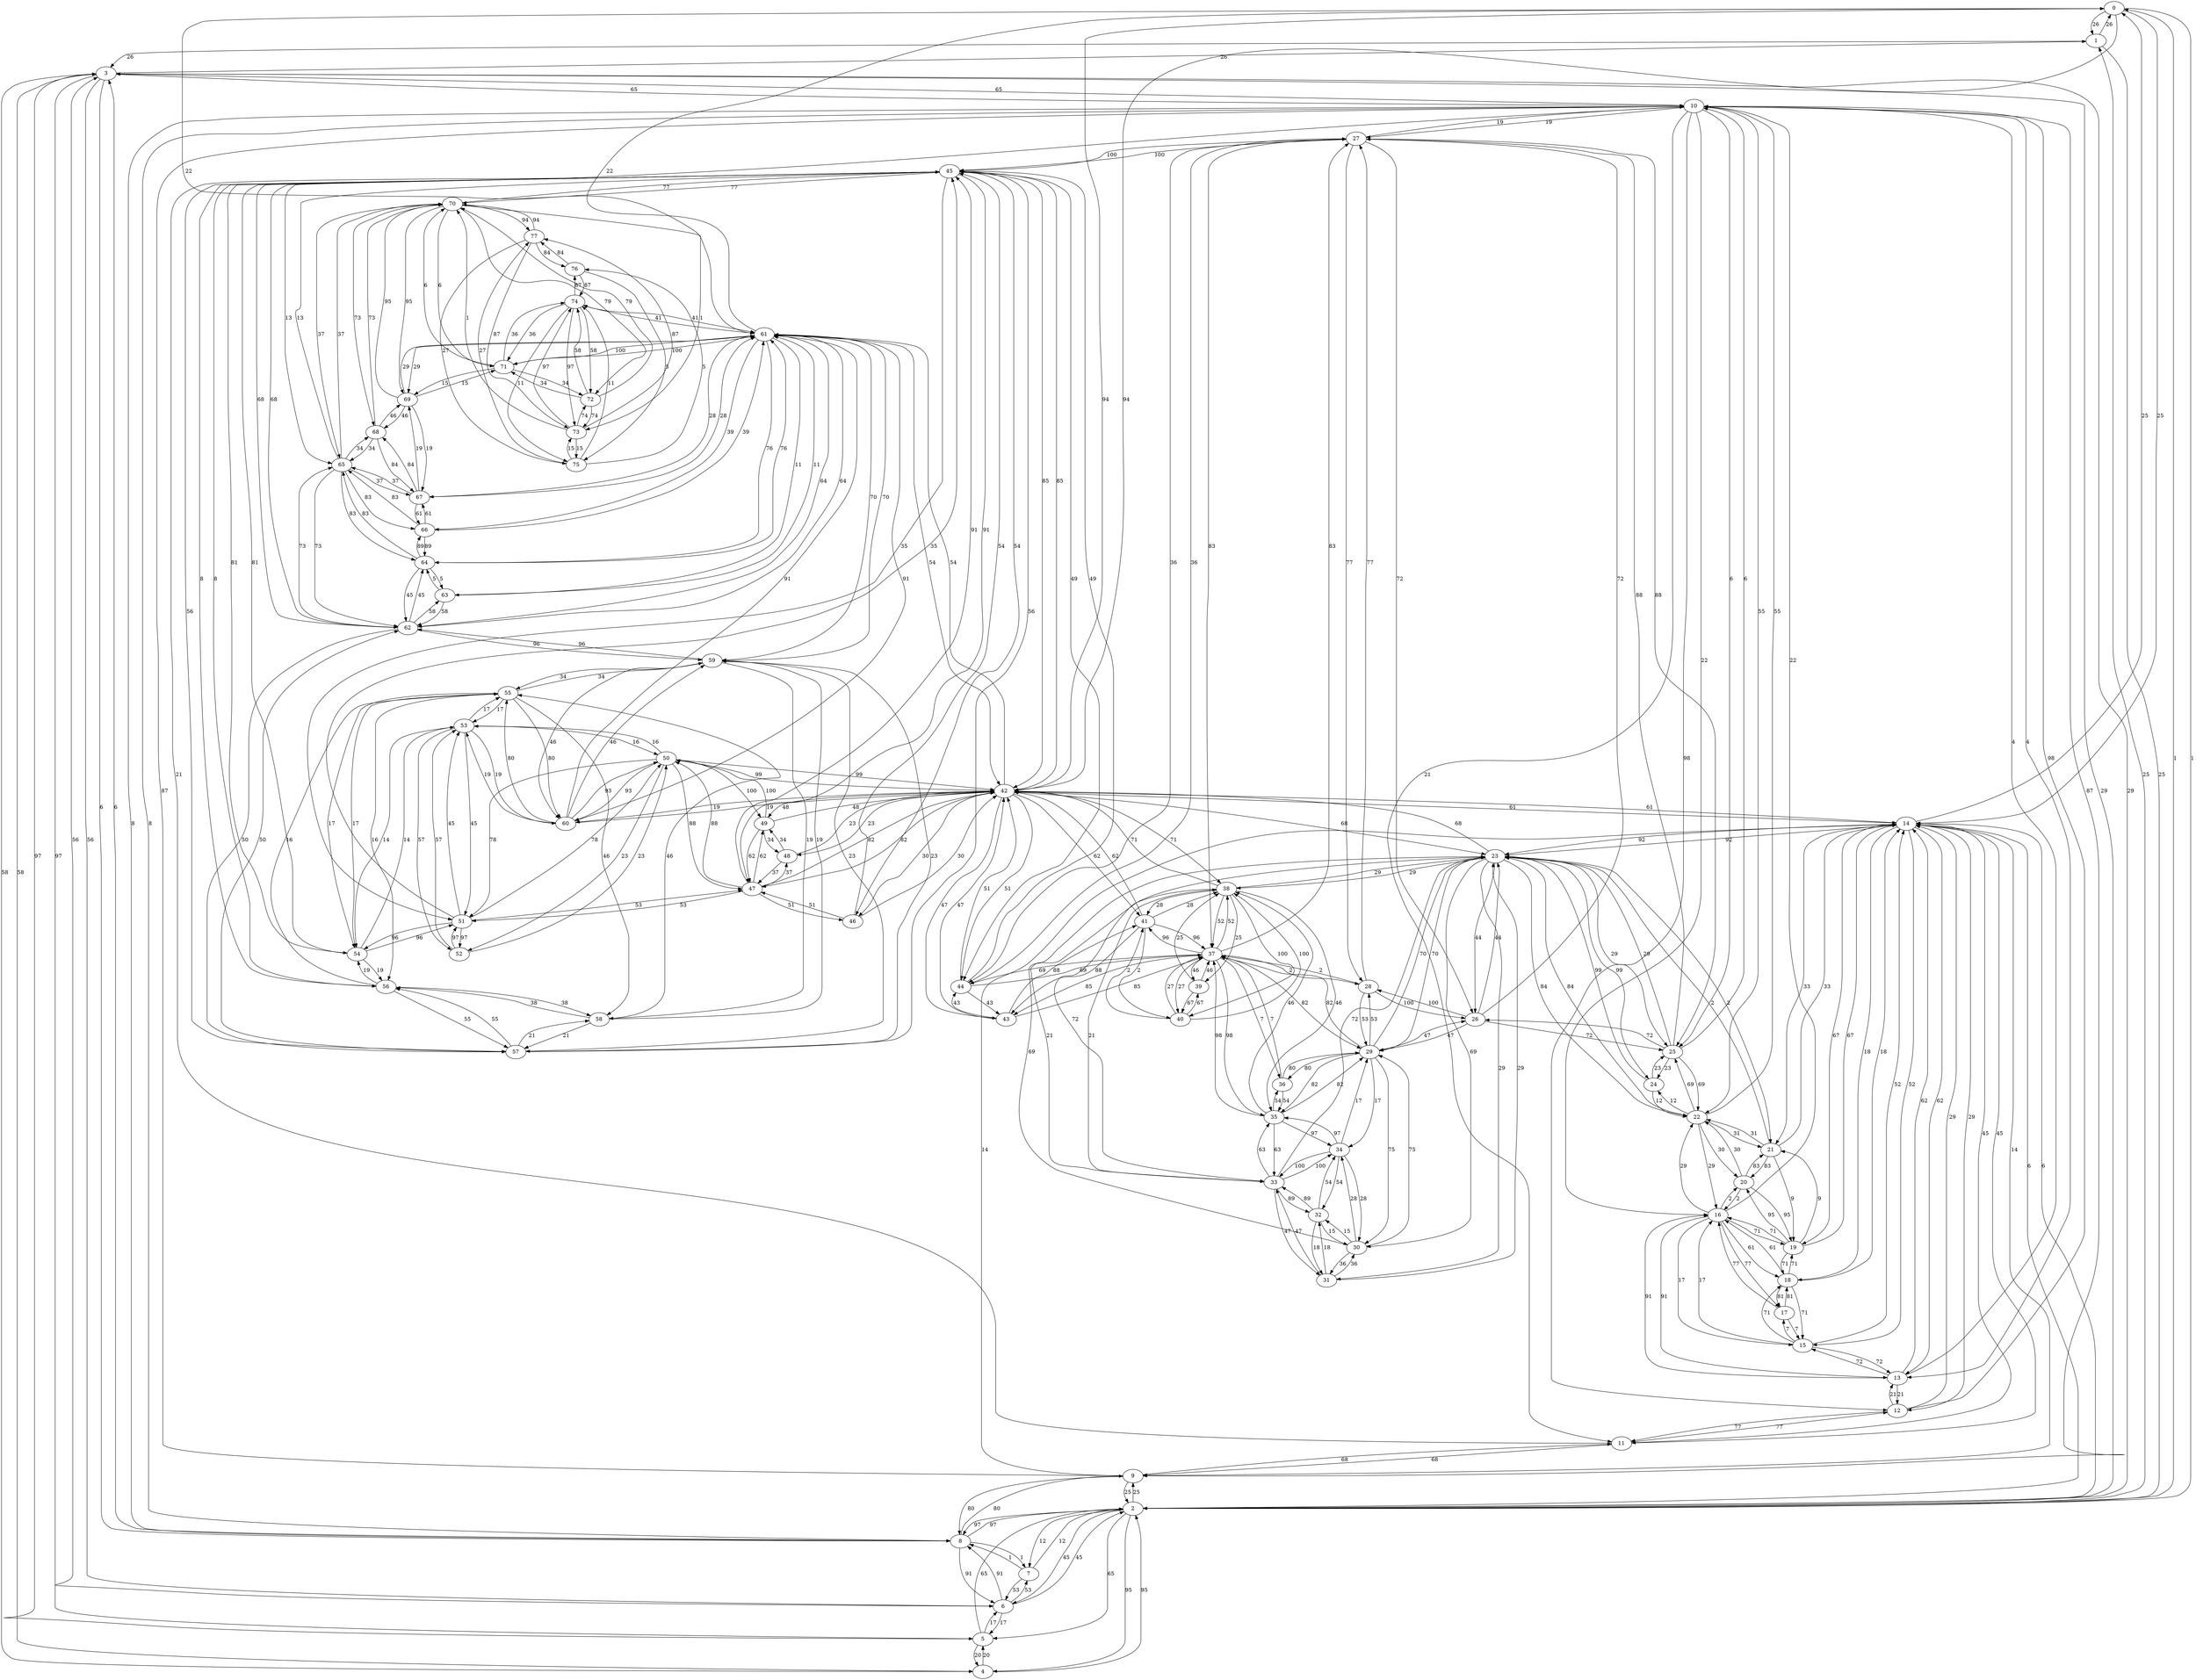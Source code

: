 digraph G {
0[label=0];
1[label=1];
2[label=2];
3[label=3];
4[label=4];
5[label=5];
6[label=6];
7[label=7];
8[label=8];
9[label=9];
10[label=10];
11[label=11];
12[label=12];
13[label=13];
14[label=14];
15[label=15];
16[label=16];
17[label=17];
18[label=18];
19[label=19];
20[label=20];
21[label=21];
22[label=22];
23[label=23];
24[label=24];
25[label=25];
26[label=26];
27[label=27];
28[label=28];
29[label=29];
30[label=30];
31[label=31];
32[label=32];
33[label=33];
34[label=34];
35[label=35];
36[label=36];
37[label=37];
38[label=38];
39[label=39];
40[label=40];
41[label=41];
42[label=42];
43[label=43];
44[label=44];
45[label=45];
46[label=46];
47[label=47];
48[label=48];
49[label=49];
50[label=50];
51[label=51];
52[label=52];
53[label=53];
54[label=54];
55[label=55];
56[label=56];
57[label=57];
58[label=58];
59[label=59];
60[label=60];
61[label=61];
62[label=62];
63[label=63];
64[label=64];
65[label=65];
66[label=66];
67[label=67];
68[label=68];
69[label=69];
70[label=70];
71[label=71];
72[label=72];
73[label=73];
74[label=74];
75[label=75];
76[label=76];
77[label=77];
0->1 [label=26];
0->2 [label=1];
0->14 [label=25];
0->42 [label=94];
0->61 [label=22];
1->0 [label=26];
1->2 [label=25];
1->3 [label=26];
2->1 [label=25];
2->0 [label=1];
2->3 [label=29];
2->4 [label=95];
2->5 [label=65];
2->6 [label=45];
2->7 [label=12];
2->8 [label=97];
2->9 [label=25];
2->14 [label=6];
3->1 [label=26];
3->2 [label=29];
3->4 [label=58];
3->5 [label=97];
3->6 [label=56];
3->8 [label=6];
3->10 [label=65];
4->3 [label=58];
4->2 [label=95];
4->5 [label=20];
5->3 [label=97];
5->4 [label=20];
5->2 [label=65];
5->6 [label=17];
6->3 [label=56];
6->5 [label=17];
6->2 [label=45];
6->7 [label=53];
6->8 [label=91];
7->6 [label=53];
7->2 [label=12];
7->8 [label=1];
8->3 [label=6];
8->6 [label=91];
8->7 [label=1];
8->2 [label=97];
8->9 [label=80];
8->10 [label=8];
9->8 [label=80];
9->2 [label=25];
9->10 [label=87];
9->11 [label=68];
9->14 [label=14];
10->3 [label=65];
10->8 [label=8];
10->9 [label=87];
10->11 [label=21];
10->12 [label=98];
10->13 [label=4];
10->16 [label=22];
10->22 [label=55];
10->25 [label=6];
10->27 [label=19];
11->10 [label=21];
11->9 [label=68];
11->12 [label=77];
11->14 [label=45];
12->10 [label=98];
12->11 [label=77];
12->13 [label=21];
12->14 [label=29];
13->10 [label=4];
13->12 [label=21];
13->14 [label=62];
13->15 [label=72];
13->16 [label=91];
14->13 [label=62];
14->12 [label=29];
14->11 [label=45];
14->9 [label=14];
14->2 [label=6];
14->0 [label=25];
14->15 [label=52];
14->18 [label=18];
14->19 [label=67];
14->21 [label=33];
14->23 [label=92];
14->42 [label=61];
15->13 [label=72];
15->14 [label=52];
15->16 [label=17];
15->17 [label=7];
15->18 [label=71];
16->10 [label=22];
16->13 [label=91];
16->15 [label=17];
16->17 [label=77];
16->18 [label=61];
16->19 [label=71];
16->20 [label=2];
16->22 [label=29];
17->16 [label=77];
17->15 [label=7];
17->18 [label=81];
18->16 [label=61];
18->17 [label=81];
18->15 [label=71];
18->14 [label=18];
18->19 [label=71];
19->16 [label=71];
19->18 [label=71];
19->14 [label=67];
19->20 [label=95];
19->21 [label=9];
20->16 [label=2];
20->19 [label=95];
20->21 [label=83];
20->22 [label=30];
21->20 [label=83];
21->19 [label=9];
21->14 [label=33];
21->22 [label=31];
21->23 [label=2];
22->10 [label=55];
22->16 [label=29];
22->20 [label=30];
22->21 [label=31];
22->23 [label=84];
22->24 [label=12];
22->25 [label=69];
23->22 [label=84];
23->21 [label=2];
23->14 [label=92];
23->24 [label=99];
23->25 [label=29];
23->26 [label=44];
23->29 [label=70];
23->30 [label=69];
23->31 [label=29];
23->33 [label=72];
23->38 [label=29];
23->42 [label=68];
24->22 [label=12];
24->23 [label=99];
24->25 [label=23];
25->10 [label=6];
25->22 [label=69];
25->24 [label=23];
25->23 [label=29];
25->26 [label=72];
25->27 [label=88];
26->25 [label=72];
26->23 [label=44];
26->27 [label=72];
26->28 [label=100];
26->29 [label=47];
27->10 [label=19];
27->25 [label=88];
27->26 [label=72];
27->28 [label=77];
27->37 [label=83];
27->44 [label=36];
27->45 [label=100];
28->27 [label=77];
28->26 [label=100];
28->29 [label=53];
28->37 [label=2];
29->28 [label=53];
29->26 [label=47];
29->23 [label=70];
29->30 [label=75];
29->34 [label=17];
29->35 [label=82];
29->36 [label=80];
29->37 [label=82];
30->29 [label=75];
30->23 [label=69];
30->31 [label=36];
30->32 [label=15];
30->34 [label=28];
31->30 [label=36];
31->23 [label=29];
31->32 [label=18];
31->33 [label=47];
32->30 [label=15];
32->31 [label=18];
32->33 [label=89];
32->34 [label=54];
33->32 [label=89];
33->31 [label=47];
33->23 [label=72];
33->34 [label=100];
33->35 [label=63];
33->38 [label=21];
34->29 [label=17];
34->30 [label=28];
34->32 [label=54];
34->33 [label=100];
34->35 [label=97];
35->29 [label=82];
35->34 [label=97];
35->33 [label=63];
35->36 [label=54];
35->37 [label=98];
35->38 [label=46];
36->29 [label=80];
36->35 [label=54];
36->37 [label=7];
37->27 [label=83];
37->28 [label=2];
37->29 [label=82];
37->36 [label=7];
37->35 [label=98];
37->38 [label=52];
37->39 [label=46];
37->40 [label=27];
37->41 [label=96];
37->43 [label=85];
37->44 [label=69];
38->37 [label=52];
38->35 [label=46];
38->33 [label=21];
38->23 [label=29];
38->39 [label=25];
38->40 [label=100];
38->41 [label=28];
38->42 [label=71];
39->37 [label=46];
39->38 [label=25];
39->40 [label=67];
40->37 [label=27];
40->39 [label=67];
40->38 [label=100];
40->41 [label=2];
41->37 [label=96];
41->40 [label=2];
41->38 [label=28];
41->42 [label=62];
41->43 [label=88];
42->41 [label=62];
42->38 [label=71];
42->23 [label=68];
42->14 [label=61];
42->0 [label=94];
42->43 [label=47];
42->44 [label=51];
42->45 [label=85];
42->46 [label=30];
42->47 [label=82];
42->48 [label=23];
42->49 [label=48];
42->50 [label=99];
42->60 [label=19];
42->61 [label=54];
43->37 [label=85];
43->41 [label=88];
43->42 [label=47];
43->44 [label=43];
44->27 [label=36];
44->37 [label=69];
44->43 [label=43];
44->42 [label=51];
44->45 [label=49];
45->27 [label=100];
45->44 [label=49];
45->42 [label=85];
45->46 [label=54];
45->47 [label=91];
45->51 [label=35];
45->54 [label=81];
45->56 [label=8];
45->57 [label=56];
45->62 [label=68];
45->65 [label=13];
45->70 [label=77];
46->45 [label=54];
46->42 [label=30];
46->47 [label=51];
47->45 [label=91];
47->46 [label=51];
47->42 [label=82];
47->48 [label=37];
47->49 [label=62];
47->50 [label=88];
47->51 [label=53];
48->47 [label=37];
48->42 [label=23];
48->49 [label=34];
49->47 [label=62];
49->48 [label=34];
49->42 [label=48];
49->50 [label=100];
50->47 [label=88];
50->49 [label=100];
50->42 [label=99];
50->51 [label=78];
50->52 [label=23];
50->53 [label=16];
50->60 [label=93];
51->45 [label=35];
51->47 [label=53];
51->50 [label=78];
51->52 [label=97];
51->53 [label=45];
51->54 [label=96];
52->51 [label=97];
52->50 [label=23];
52->53 [label=57];
53->51 [label=45];
53->52 [label=57];
53->50 [label=16];
53->54 [label=14];
53->55 [label=17];
53->60 [label=19];
54->45 [label=81];
54->51 [label=96];
54->53 [label=14];
54->55 [label=17];
54->56 [label=19];
55->54 [label=17];
55->53 [label=17];
55->56 [label=16];
55->58 [label=46];
55->59 [label=34];
55->60 [label=80];
56->45 [label=8];
56->54 [label=19];
56->55 [label=16];
56->57 [label=55];
56->58 [label=38];
57->45 [label=56];
57->56 [label=55];
57->58 [label=21];
57->59 [label=23];
57->62 [label=50];
58->57 [label=21];
58->56 [label=38];
58->55 [label=46];
58->59 [label=19];
59->57 [label=23];
59->58 [label=19];
59->55 [label=34];
59->60 [label=46];
59->61 [label=70];
59->62 [label=96];
60->59 [label=46];
60->55 [label=80];
60->53 [label=19];
60->50 [label=93];
60->42 [label=19];
60->61 [label=91];
61->59 [label=70];
61->60 [label=91];
61->42 [label=54];
61->0 [label=22];
61->62 [label=64];
61->63 [label=11];
61->64 [label=76];
61->66 [label=39];
61->67 [label=28];
61->69 [label=29];
61->71 [label=100];
61->74 [label=41];
62->45 [label=68];
62->57 [label=50];
62->59 [label=96];
62->61 [label=64];
62->63 [label=58];
62->64 [label=45];
62->65 [label=73];
63->62 [label=58];
63->61 [label=11];
63->64 [label=5];
64->62 [label=45];
64->63 [label=5];
64->61 [label=76];
64->65 [label=83];
64->66 [label=89];
65->45 [label=13];
65->62 [label=73];
65->64 [label=83];
65->66 [label=83];
65->67 [label=37];
65->68 [label=34];
65->70 [label=37];
66->65 [label=83];
66->64 [label=89];
66->61 [label=39];
66->67 [label=61];
67->65 [label=37];
67->66 [label=61];
67->61 [label=28];
67->68 [label=84];
67->69 [label=19];
68->65 [label=34];
68->67 [label=84];
68->69 [label=46];
68->70 [label=73];
69->68 [label=46];
69->67 [label=19];
69->61 [label=29];
69->70 [label=95];
69->71 [label=15];
70->45 [label=77];
70->65 [label=37];
70->68 [label=73];
70->69 [label=95];
70->71 [label=6];
70->72 [label=79];
70->73 [label=1];
70->77 [label=94];
71->70 [label=6];
71->69 [label=15];
71->61 [label=100];
71->72 [label=34];
71->74 [label=36];
72->70 [label=79];
72->71 [label=34];
72->73 [label=74];
72->74 [label=58];
73->70 [label=1];
73->72 [label=74];
73->74 [label=97];
73->75 [label=15];
73->77 [label=87];
74->73 [label=97];
74->72 [label=58];
74->71 [label=36];
74->61 [label=41];
74->75 [label=11];
74->76 [label=87];
75->73 [label=15];
75->74 [label=11];
75->76 [label=5];
75->77 [label=27];
76->75 [label=5];
76->74 [label=87];
76->77 [label=84];
77->70 [label=94];
77->73 [label=87];
77->75 [label=27];
77->76 [label=84];
}
